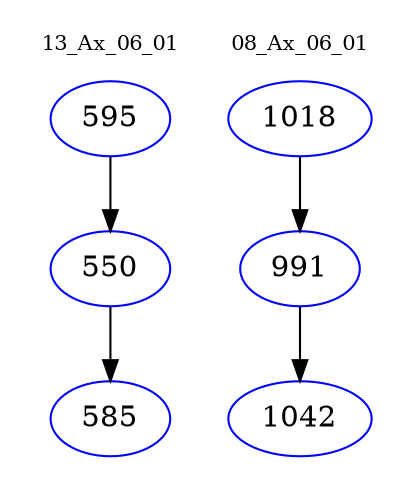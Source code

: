 digraph{
subgraph cluster_0 {
color = white
label = "13_Ax_06_01";
fontsize=10;
T0_595 [label="595", color="blue"]
T0_595 -> T0_550 [color="black"]
T0_550 [label="550", color="blue"]
T0_550 -> T0_585 [color="black"]
T0_585 [label="585", color="blue"]
}
subgraph cluster_1 {
color = white
label = "08_Ax_06_01";
fontsize=10;
T1_1018 [label="1018", color="blue"]
T1_1018 -> T1_991 [color="black"]
T1_991 [label="991", color="blue"]
T1_991 -> T1_1042 [color="black"]
T1_1042 [label="1042", color="blue"]
}
}
